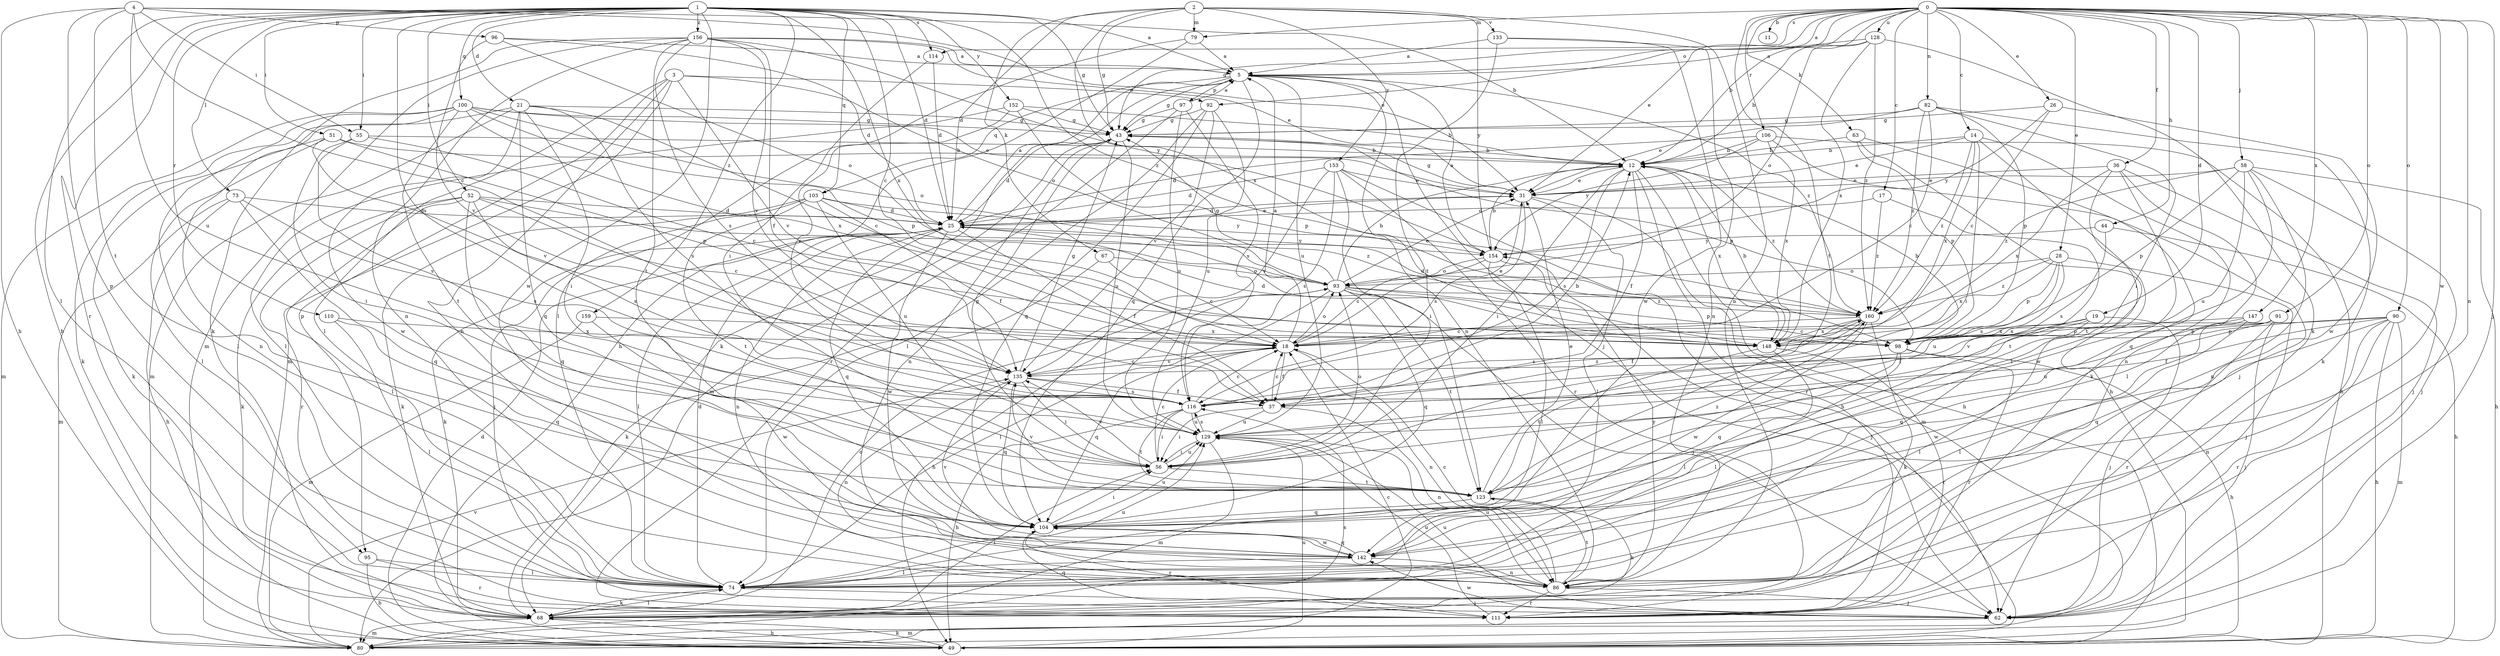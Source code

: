 strict digraph  {
0;
1;
2;
3;
4;
5;
11;
12;
14;
17;
18;
19;
21;
25;
26;
28;
31;
36;
37;
43;
44;
49;
51;
52;
55;
56;
58;
62;
63;
67;
68;
73;
74;
79;
80;
82;
86;
90;
91;
92;
93;
95;
96;
97;
98;
100;
103;
104;
106;
110;
111;
114;
116;
123;
128;
129;
133;
135;
142;
147;
148;
152;
153;
154;
156;
159;
160;
0 -> 5  [label=a];
0 -> 11  [label=b];
0 -> 12  [label=b];
0 -> 14  [label=c];
0 -> 17  [label=c];
0 -> 19  [label=d];
0 -> 26  [label=e];
0 -> 28  [label=e];
0 -> 31  [label=e];
0 -> 36  [label=f];
0 -> 43  [label=g];
0 -> 44  [label=h];
0 -> 58  [label=j];
0 -> 62  [label=j];
0 -> 63  [label=k];
0 -> 79  [label=m];
0 -> 82  [label=n];
0 -> 86  [label=n];
0 -> 90  [label=o];
0 -> 91  [label=o];
0 -> 92  [label=o];
0 -> 106  [label=r];
0 -> 114  [label=s];
0 -> 123  [label=t];
0 -> 128  [label=u];
0 -> 142  [label=w];
0 -> 147  [label=x];
1 -> 5  [label=a];
1 -> 18  [label=c];
1 -> 21  [label=d];
1 -> 25  [label=d];
1 -> 43  [label=g];
1 -> 49  [label=h];
1 -> 51  [label=i];
1 -> 52  [label=i];
1 -> 55  [label=i];
1 -> 73  [label=l];
1 -> 74  [label=l];
1 -> 100  [label=q];
1 -> 103  [label=q];
1 -> 110  [label=r];
1 -> 111  [label=r];
1 -> 114  [label=s];
1 -> 116  [label=s];
1 -> 142  [label=w];
1 -> 148  [label=x];
1 -> 152  [label=y];
1 -> 156  [label=z];
1 -> 159  [label=z];
1 -> 160  [label=z];
2 -> 25  [label=d];
2 -> 43  [label=g];
2 -> 67  [label=k];
2 -> 79  [label=m];
2 -> 86  [label=n];
2 -> 133  [label=v];
2 -> 148  [label=x];
2 -> 153  [label=y];
2 -> 154  [label=y];
3 -> 74  [label=l];
3 -> 80  [label=m];
3 -> 86  [label=n];
3 -> 92  [label=o];
3 -> 93  [label=o];
3 -> 95  [label=p];
3 -> 135  [label=v];
4 -> 12  [label=b];
4 -> 18  [label=c];
4 -> 31  [label=e];
4 -> 49  [label=h];
4 -> 55  [label=i];
4 -> 95  [label=p];
4 -> 96  [label=p];
4 -> 123  [label=t];
4 -> 129  [label=u];
5 -> 43  [label=g];
5 -> 62  [label=j];
5 -> 68  [label=k];
5 -> 86  [label=n];
5 -> 97  [label=p];
5 -> 103  [label=q];
5 -> 104  [label=q];
5 -> 129  [label=u];
5 -> 160  [label=z];
12 -> 31  [label=e];
12 -> 37  [label=f];
12 -> 49  [label=h];
12 -> 56  [label=i];
12 -> 111  [label=r];
12 -> 116  [label=s];
12 -> 148  [label=x];
12 -> 160  [label=z];
14 -> 12  [label=b];
14 -> 31  [label=e];
14 -> 56  [label=i];
14 -> 74  [label=l];
14 -> 86  [label=n];
14 -> 148  [label=x];
14 -> 160  [label=z];
17 -> 25  [label=d];
17 -> 123  [label=t];
17 -> 160  [label=z];
18 -> 5  [label=a];
18 -> 31  [label=e];
18 -> 37  [label=f];
18 -> 86  [label=n];
18 -> 93  [label=o];
18 -> 104  [label=q];
18 -> 135  [label=v];
19 -> 37  [label=f];
19 -> 62  [label=j];
19 -> 74  [label=l];
19 -> 135  [label=v];
19 -> 148  [label=x];
21 -> 18  [label=c];
21 -> 43  [label=g];
21 -> 56  [label=i];
21 -> 80  [label=m];
21 -> 86  [label=n];
21 -> 104  [label=q];
21 -> 116  [label=s];
21 -> 142  [label=w];
25 -> 5  [label=a];
25 -> 31  [label=e];
25 -> 37  [label=f];
25 -> 68  [label=k];
25 -> 74  [label=l];
25 -> 86  [label=n];
25 -> 104  [label=q];
25 -> 142  [label=w];
25 -> 154  [label=y];
26 -> 18  [label=c];
26 -> 43  [label=g];
26 -> 142  [label=w];
26 -> 154  [label=y];
28 -> 62  [label=j];
28 -> 93  [label=o];
28 -> 98  [label=p];
28 -> 116  [label=s];
28 -> 129  [label=u];
28 -> 148  [label=x];
28 -> 160  [label=z];
31 -> 25  [label=d];
31 -> 43  [label=g];
31 -> 74  [label=l];
31 -> 80  [label=m];
31 -> 116  [label=s];
36 -> 31  [label=e];
36 -> 62  [label=j];
36 -> 74  [label=l];
36 -> 123  [label=t];
36 -> 142  [label=w];
36 -> 148  [label=x];
37 -> 18  [label=c];
37 -> 56  [label=i];
37 -> 86  [label=n];
37 -> 129  [label=u];
43 -> 12  [label=b];
43 -> 25  [label=d];
43 -> 80  [label=m];
43 -> 86  [label=n];
43 -> 98  [label=p];
43 -> 129  [label=u];
44 -> 49  [label=h];
44 -> 116  [label=s];
44 -> 154  [label=y];
49 -> 25  [label=d];
49 -> 68  [label=k];
49 -> 129  [label=u];
51 -> 12  [label=b];
51 -> 68  [label=k];
51 -> 74  [label=l];
51 -> 98  [label=p];
51 -> 135  [label=v];
52 -> 18  [label=c];
52 -> 25  [label=d];
52 -> 68  [label=k];
52 -> 74  [label=l];
52 -> 104  [label=q];
52 -> 111  [label=r];
52 -> 116  [label=s];
52 -> 160  [label=z];
55 -> 12  [label=b];
55 -> 18  [label=c];
55 -> 56  [label=i];
55 -> 116  [label=s];
56 -> 18  [label=c];
56 -> 43  [label=g];
56 -> 93  [label=o];
56 -> 123  [label=t];
56 -> 129  [label=u];
56 -> 135  [label=v];
58 -> 31  [label=e];
58 -> 49  [label=h];
58 -> 62  [label=j];
58 -> 86  [label=n];
58 -> 98  [label=p];
58 -> 104  [label=q];
58 -> 129  [label=u];
58 -> 160  [label=z];
62 -> 80  [label=m];
62 -> 129  [label=u];
62 -> 142  [label=w];
63 -> 12  [label=b];
63 -> 49  [label=h];
63 -> 62  [label=j];
63 -> 98  [label=p];
67 -> 18  [label=c];
67 -> 68  [label=k];
67 -> 93  [label=o];
68 -> 49  [label=h];
68 -> 56  [label=i];
68 -> 74  [label=l];
68 -> 80  [label=m];
68 -> 93  [label=o];
73 -> 25  [label=d];
73 -> 49  [label=h];
73 -> 80  [label=m];
73 -> 104  [label=q];
73 -> 116  [label=s];
74 -> 25  [label=d];
74 -> 62  [label=j];
74 -> 68  [label=k];
74 -> 129  [label=u];
79 -> 5  [label=a];
79 -> 49  [label=h];
79 -> 74  [label=l];
80 -> 18  [label=c];
80 -> 116  [label=s];
80 -> 135  [label=v];
82 -> 18  [label=c];
82 -> 31  [label=e];
82 -> 43  [label=g];
82 -> 56  [label=i];
82 -> 68  [label=k];
82 -> 98  [label=p];
82 -> 160  [label=z];
86 -> 18  [label=c];
86 -> 62  [label=j];
86 -> 111  [label=r];
86 -> 123  [label=t];
86 -> 129  [label=u];
86 -> 154  [label=y];
90 -> 37  [label=f];
90 -> 49  [label=h];
90 -> 80  [label=m];
90 -> 86  [label=n];
90 -> 98  [label=p];
90 -> 104  [label=q];
90 -> 111  [label=r];
90 -> 148  [label=x];
91 -> 18  [label=c];
91 -> 62  [label=j];
91 -> 98  [label=p];
91 -> 104  [label=q];
91 -> 111  [label=r];
92 -> 43  [label=g];
92 -> 74  [label=l];
92 -> 104  [label=q];
92 -> 129  [label=u];
92 -> 135  [label=v];
93 -> 12  [label=b];
93 -> 31  [label=e];
93 -> 43  [label=g];
93 -> 49  [label=h];
93 -> 62  [label=j];
93 -> 74  [label=l];
93 -> 98  [label=p];
93 -> 104  [label=q];
93 -> 123  [label=t];
93 -> 160  [label=z];
95 -> 49  [label=h];
95 -> 74  [label=l];
95 -> 111  [label=r];
96 -> 5  [label=a];
96 -> 25  [label=d];
96 -> 93  [label=o];
96 -> 135  [label=v];
97 -> 5  [label=a];
97 -> 43  [label=g];
97 -> 111  [label=r];
97 -> 116  [label=s];
97 -> 129  [label=u];
98 -> 12  [label=b];
98 -> 49  [label=h];
98 -> 74  [label=l];
98 -> 104  [label=q];
98 -> 111  [label=r];
100 -> 31  [label=e];
100 -> 43  [label=g];
100 -> 68  [label=k];
100 -> 74  [label=l];
100 -> 80  [label=m];
100 -> 93  [label=o];
100 -> 98  [label=p];
100 -> 123  [label=t];
100 -> 148  [label=x];
103 -> 25  [label=d];
103 -> 37  [label=f];
103 -> 62  [label=j];
103 -> 68  [label=k];
103 -> 123  [label=t];
103 -> 129  [label=u];
103 -> 154  [label=y];
104 -> 56  [label=i];
104 -> 111  [label=r];
104 -> 129  [label=u];
104 -> 142  [label=w];
106 -> 12  [label=b];
106 -> 25  [label=d];
106 -> 49  [label=h];
106 -> 68  [label=k];
106 -> 148  [label=x];
106 -> 154  [label=y];
110 -> 74  [label=l];
110 -> 104  [label=q];
110 -> 148  [label=x];
111 -> 104  [label=q];
111 -> 129  [label=u];
114 -> 25  [label=d];
114 -> 56  [label=i];
116 -> 12  [label=b];
116 -> 18  [label=c];
116 -> 49  [label=h];
116 -> 56  [label=i];
116 -> 123  [label=t];
116 -> 129  [label=u];
116 -> 160  [label=z];
123 -> 31  [label=e];
123 -> 68  [label=k];
123 -> 104  [label=q];
123 -> 135  [label=v];
123 -> 160  [label=z];
128 -> 5  [label=a];
128 -> 12  [label=b];
128 -> 68  [label=k];
128 -> 93  [label=o];
128 -> 148  [label=x];
128 -> 160  [label=z];
129 -> 56  [label=i];
129 -> 80  [label=m];
129 -> 116  [label=s];
133 -> 5  [label=a];
133 -> 86  [label=n];
133 -> 123  [label=t];
133 -> 142  [label=w];
135 -> 18  [label=c];
135 -> 37  [label=f];
135 -> 43  [label=g];
135 -> 56  [label=i];
135 -> 86  [label=n];
135 -> 104  [label=q];
135 -> 116  [label=s];
142 -> 74  [label=l];
142 -> 86  [label=n];
142 -> 104  [label=q];
142 -> 135  [label=v];
147 -> 74  [label=l];
147 -> 98  [label=p];
147 -> 129  [label=u];
147 -> 142  [label=w];
148 -> 12  [label=b];
148 -> 25  [label=d];
148 -> 74  [label=l];
148 -> 111  [label=r];
148 -> 123  [label=t];
152 -> 12  [label=b];
152 -> 43  [label=g];
152 -> 74  [label=l];
152 -> 98  [label=p];
152 -> 135  [label=v];
153 -> 25  [label=d];
153 -> 31  [label=e];
153 -> 49  [label=h];
153 -> 56  [label=i];
153 -> 111  [label=r];
153 -> 116  [label=s];
153 -> 135  [label=v];
154 -> 5  [label=a];
154 -> 12  [label=b];
154 -> 18  [label=c];
154 -> 62  [label=j];
154 -> 74  [label=l];
154 -> 93  [label=o];
156 -> 5  [label=a];
156 -> 31  [label=e];
156 -> 37  [label=f];
156 -> 68  [label=k];
156 -> 80  [label=m];
156 -> 86  [label=n];
156 -> 116  [label=s];
156 -> 123  [label=t];
156 -> 135  [label=v];
156 -> 154  [label=y];
159 -> 80  [label=m];
159 -> 142  [label=w];
159 -> 148  [label=x];
160 -> 18  [label=c];
160 -> 25  [label=d];
160 -> 37  [label=f];
160 -> 68  [label=k];
160 -> 116  [label=s];
160 -> 142  [label=w];
160 -> 148  [label=x];
}
